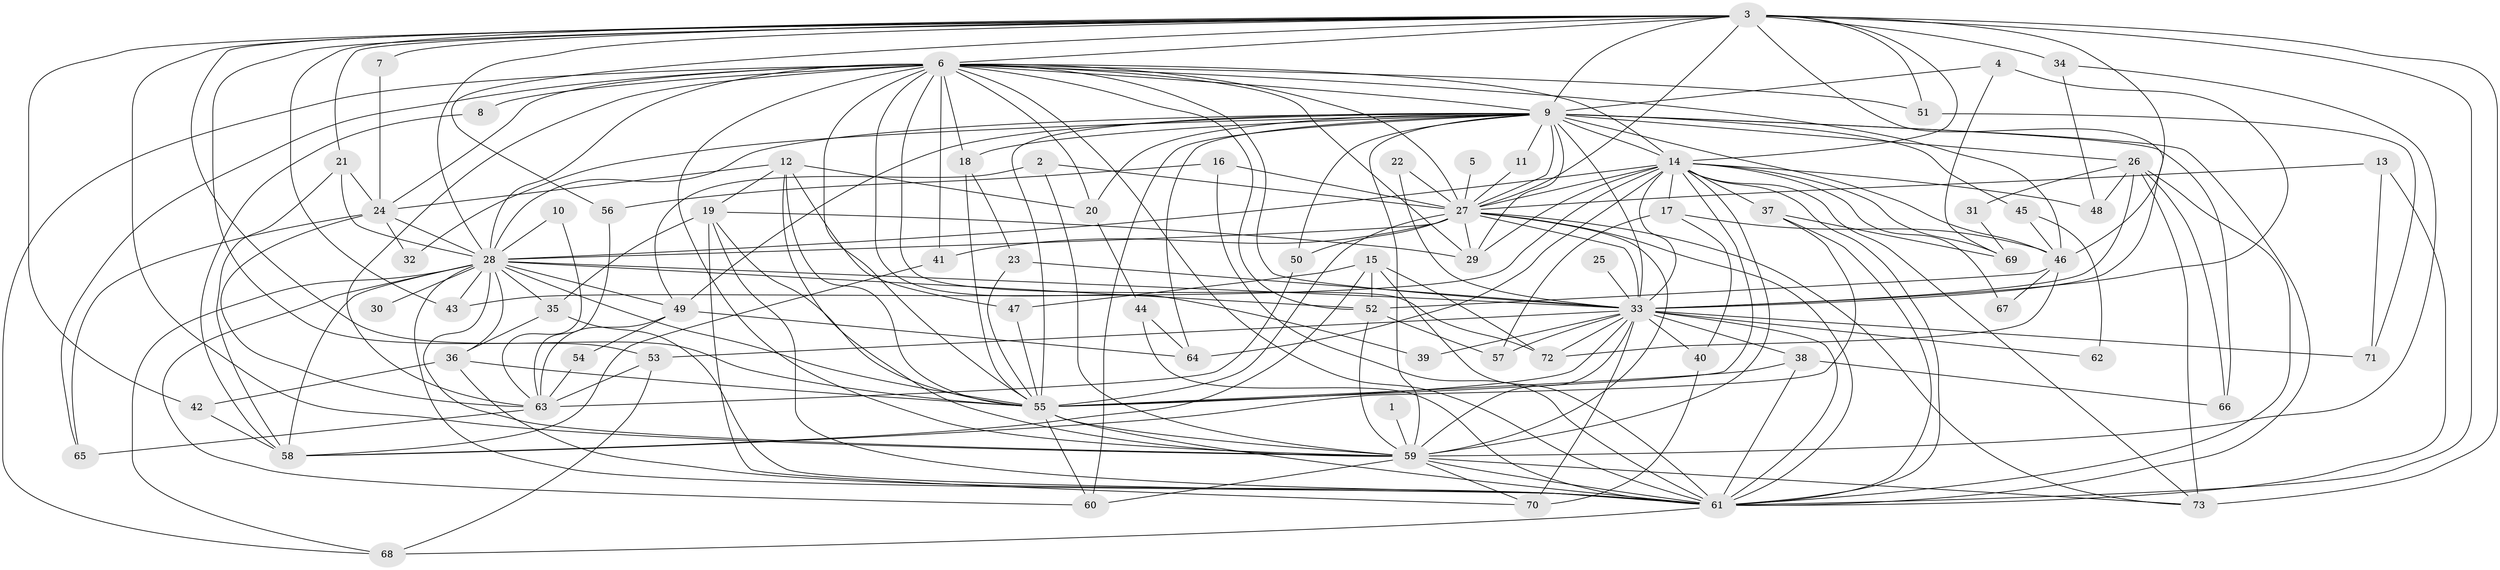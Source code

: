 // original degree distribution, {26: 0.013793103448275862, 29: 0.006896551724137931, 19: 0.006896551724137931, 27: 0.006896551724137931, 24: 0.020689655172413793, 21: 0.013793103448275862, 2: 0.5241379310344828, 3: 0.22758620689655173, 4: 0.08275862068965517, 11: 0.006896551724137931, 9: 0.013793103448275862, 8: 0.006896551724137931, 5: 0.05517241379310345, 6: 0.006896551724137931, 7: 0.006896551724137931}
// Generated by graph-tools (version 1.1) at 2025/01/03/09/25 03:01:23]
// undirected, 73 vertices, 214 edges
graph export_dot {
graph [start="1"]
  node [color=gray90,style=filled];
  1;
  2;
  3;
  4;
  5;
  6;
  7;
  8;
  9;
  10;
  11;
  12;
  13;
  14;
  15;
  16;
  17;
  18;
  19;
  20;
  21;
  22;
  23;
  24;
  25;
  26;
  27;
  28;
  29;
  30;
  31;
  32;
  33;
  34;
  35;
  36;
  37;
  38;
  39;
  40;
  41;
  42;
  43;
  44;
  45;
  46;
  47;
  48;
  49;
  50;
  51;
  52;
  53;
  54;
  55;
  56;
  57;
  58;
  59;
  60;
  61;
  62;
  63;
  64;
  65;
  66;
  67;
  68;
  69;
  70;
  71;
  72;
  73;
  1 -- 59 [weight=1.0];
  2 -- 27 [weight=1.0];
  2 -- 49 [weight=1.0];
  2 -- 59 [weight=1.0];
  3 -- 6 [weight=1.0];
  3 -- 7 [weight=1.0];
  3 -- 9 [weight=1.0];
  3 -- 14 [weight=1.0];
  3 -- 21 [weight=1.0];
  3 -- 27 [weight=1.0];
  3 -- 28 [weight=1.0];
  3 -- 33 [weight=1.0];
  3 -- 34 [weight=2.0];
  3 -- 42 [weight=1.0];
  3 -- 43 [weight=1.0];
  3 -- 46 [weight=1.0];
  3 -- 51 [weight=1.0];
  3 -- 53 [weight=1.0];
  3 -- 55 [weight=1.0];
  3 -- 56 [weight=1.0];
  3 -- 59 [weight=1.0];
  3 -- 61 [weight=4.0];
  3 -- 73 [weight=2.0];
  4 -- 9 [weight=1.0];
  4 -- 33 [weight=1.0];
  4 -- 69 [weight=1.0];
  5 -- 27 [weight=1.0];
  6 -- 8 [weight=1.0];
  6 -- 9 [weight=1.0];
  6 -- 14 [weight=1.0];
  6 -- 18 [weight=1.0];
  6 -- 20 [weight=1.0];
  6 -- 24 [weight=2.0];
  6 -- 27 [weight=2.0];
  6 -- 28 [weight=1.0];
  6 -- 29 [weight=1.0];
  6 -- 33 [weight=1.0];
  6 -- 39 [weight=1.0];
  6 -- 41 [weight=1.0];
  6 -- 46 [weight=1.0];
  6 -- 51 [weight=1.0];
  6 -- 52 [weight=1.0];
  6 -- 55 [weight=1.0];
  6 -- 59 [weight=2.0];
  6 -- 61 [weight=2.0];
  6 -- 63 [weight=2.0];
  6 -- 65 [weight=1.0];
  6 -- 68 [weight=1.0];
  6 -- 72 [weight=1.0];
  7 -- 24 [weight=1.0];
  8 -- 58 [weight=1.0];
  9 -- 11 [weight=1.0];
  9 -- 14 [weight=2.0];
  9 -- 18 [weight=1.0];
  9 -- 20 [weight=1.0];
  9 -- 26 [weight=1.0];
  9 -- 27 [weight=1.0];
  9 -- 28 [weight=1.0];
  9 -- 29 [weight=1.0];
  9 -- 32 [weight=1.0];
  9 -- 33 [weight=1.0];
  9 -- 45 [weight=1.0];
  9 -- 46 [weight=2.0];
  9 -- 49 [weight=1.0];
  9 -- 50 [weight=1.0];
  9 -- 55 [weight=1.0];
  9 -- 59 [weight=1.0];
  9 -- 60 [weight=1.0];
  9 -- 61 [weight=2.0];
  9 -- 64 [weight=1.0];
  9 -- 66 [weight=1.0];
  10 -- 28 [weight=1.0];
  10 -- 63 [weight=1.0];
  11 -- 27 [weight=1.0];
  12 -- 19 [weight=1.0];
  12 -- 20 [weight=2.0];
  12 -- 24 [weight=1.0];
  12 -- 47 [weight=1.0];
  12 -- 55 [weight=1.0];
  12 -- 59 [weight=1.0];
  13 -- 27 [weight=2.0];
  13 -- 61 [weight=1.0];
  13 -- 71 [weight=1.0];
  14 -- 17 [weight=1.0];
  14 -- 27 [weight=1.0];
  14 -- 28 [weight=1.0];
  14 -- 29 [weight=1.0];
  14 -- 33 [weight=2.0];
  14 -- 37 [weight=1.0];
  14 -- 43 [weight=1.0];
  14 -- 48 [weight=1.0];
  14 -- 55 [weight=1.0];
  14 -- 59 [weight=2.0];
  14 -- 61 [weight=1.0];
  14 -- 64 [weight=1.0];
  14 -- 67 [weight=1.0];
  14 -- 69 [weight=1.0];
  14 -- 73 [weight=1.0];
  15 -- 47 [weight=1.0];
  15 -- 52 [weight=1.0];
  15 -- 58 [weight=1.0];
  15 -- 61 [weight=1.0];
  15 -- 72 [weight=1.0];
  16 -- 27 [weight=1.0];
  16 -- 56 [weight=1.0];
  16 -- 61 [weight=1.0];
  17 -- 40 [weight=1.0];
  17 -- 46 [weight=1.0];
  17 -- 57 [weight=1.0];
  18 -- 23 [weight=1.0];
  18 -- 55 [weight=1.0];
  19 -- 29 [weight=1.0];
  19 -- 35 [weight=1.0];
  19 -- 55 [weight=1.0];
  19 -- 61 [weight=1.0];
  19 -- 70 [weight=1.0];
  20 -- 44 [weight=1.0];
  21 -- 24 [weight=1.0];
  21 -- 28 [weight=1.0];
  21 -- 58 [weight=1.0];
  22 -- 27 [weight=1.0];
  22 -- 33 [weight=1.0];
  23 -- 33 [weight=1.0];
  23 -- 55 [weight=1.0];
  24 -- 28 [weight=1.0];
  24 -- 32 [weight=1.0];
  24 -- 63 [weight=1.0];
  24 -- 65 [weight=1.0];
  25 -- 33 [weight=1.0];
  26 -- 31 [weight=1.0];
  26 -- 33 [weight=1.0];
  26 -- 48 [weight=1.0];
  26 -- 61 [weight=1.0];
  26 -- 66 [weight=1.0];
  26 -- 73 [weight=1.0];
  27 -- 28 [weight=1.0];
  27 -- 29 [weight=1.0];
  27 -- 33 [weight=1.0];
  27 -- 41 [weight=1.0];
  27 -- 50 [weight=1.0];
  27 -- 55 [weight=3.0];
  27 -- 59 [weight=1.0];
  27 -- 61 [weight=1.0];
  27 -- 73 [weight=1.0];
  28 -- 30 [weight=1.0];
  28 -- 33 [weight=2.0];
  28 -- 35 [weight=1.0];
  28 -- 36 [weight=1.0];
  28 -- 43 [weight=1.0];
  28 -- 49 [weight=1.0];
  28 -- 52 [weight=1.0];
  28 -- 55 [weight=1.0];
  28 -- 58 [weight=2.0];
  28 -- 59 [weight=1.0];
  28 -- 60 [weight=1.0];
  28 -- 61 [weight=1.0];
  28 -- 68 [weight=1.0];
  31 -- 69 [weight=1.0];
  33 -- 38 [weight=1.0];
  33 -- 39 [weight=1.0];
  33 -- 40 [weight=1.0];
  33 -- 53 [weight=1.0];
  33 -- 55 [weight=1.0];
  33 -- 57 [weight=1.0];
  33 -- 59 [weight=1.0];
  33 -- 61 [weight=1.0];
  33 -- 62 [weight=1.0];
  33 -- 70 [weight=1.0];
  33 -- 71 [weight=1.0];
  33 -- 72 [weight=1.0];
  34 -- 48 [weight=1.0];
  34 -- 59 [weight=1.0];
  35 -- 36 [weight=1.0];
  35 -- 61 [weight=1.0];
  36 -- 42 [weight=1.0];
  36 -- 55 [weight=1.0];
  36 -- 61 [weight=1.0];
  37 -- 58 [weight=1.0];
  37 -- 61 [weight=1.0];
  37 -- 69 [weight=2.0];
  38 -- 55 [weight=1.0];
  38 -- 61 [weight=1.0];
  38 -- 66 [weight=1.0];
  40 -- 70 [weight=1.0];
  41 -- 58 [weight=1.0];
  42 -- 58 [weight=1.0];
  44 -- 61 [weight=1.0];
  44 -- 64 [weight=1.0];
  45 -- 46 [weight=1.0];
  45 -- 62 [weight=1.0];
  46 -- 52 [weight=1.0];
  46 -- 67 [weight=1.0];
  46 -- 72 [weight=1.0];
  47 -- 55 [weight=1.0];
  49 -- 54 [weight=1.0];
  49 -- 63 [weight=1.0];
  49 -- 64 [weight=1.0];
  50 -- 63 [weight=1.0];
  51 -- 71 [weight=1.0];
  52 -- 57 [weight=1.0];
  52 -- 59 [weight=1.0];
  53 -- 63 [weight=1.0];
  53 -- 68 [weight=1.0];
  54 -- 63 [weight=1.0];
  55 -- 59 [weight=1.0];
  55 -- 60 [weight=1.0];
  55 -- 61 [weight=1.0];
  56 -- 63 [weight=1.0];
  59 -- 60 [weight=1.0];
  59 -- 61 [weight=2.0];
  59 -- 70 [weight=1.0];
  59 -- 73 [weight=1.0];
  61 -- 68 [weight=1.0];
  63 -- 65 [weight=1.0];
}
